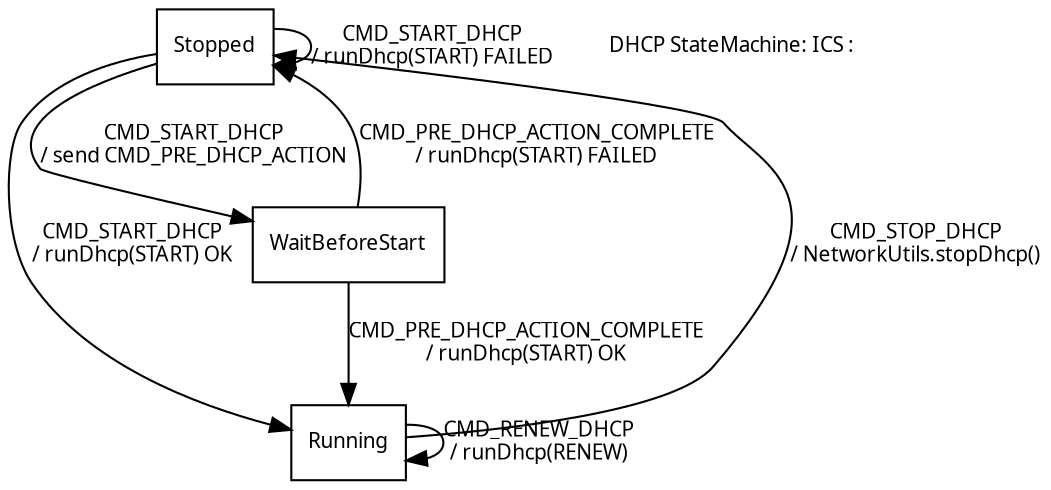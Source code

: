 
digraph automata_0 {
	size = "8.5, 11";
	fontname = "Microsoft YaHei";
	fontsize = 15;
        rotate = 180;
	node [shape = record, fontname = "Microsoft YaHei", fontsize = 10];
	edge [fontname = "Microsoft YaHei", fontsize = 10];
	Stopped -> Stopped[ label = "CMD_START_DHCP\n/ runDhcp(START) FAILED" ];
	Stopped -> Running[ label = "CMD_START_DHCP\n/ runDhcp(START) OK" ];
	Stopped -> WaitBeforeStart[ label = "CMD_START_DHCP\n/ send CMD_PRE_DHCP_ACTION" ];
	WaitBeforeStart-> Running[ label = "CMD_PRE_DHCP_ACTION_COMPLETE\n/ runDhcp(START) OK" ];
	WaitBeforeStart-> Stopped[ label = "CMD_PRE_DHCP_ACTION_COMPLETE\n/ runDhcp(START) FAILED" ];
	Running -> Running[ label = "CMD_RENEW_DHCP\n/ runDhcp(RENEW)" ];
	Running -> Stopped[ label = "CMD_STOP_DHCP\n/ NetworkUtils.stopDhcp()" ];
	"DHCP StateMachine: ICS :" [ shape = plaintext ]; }

